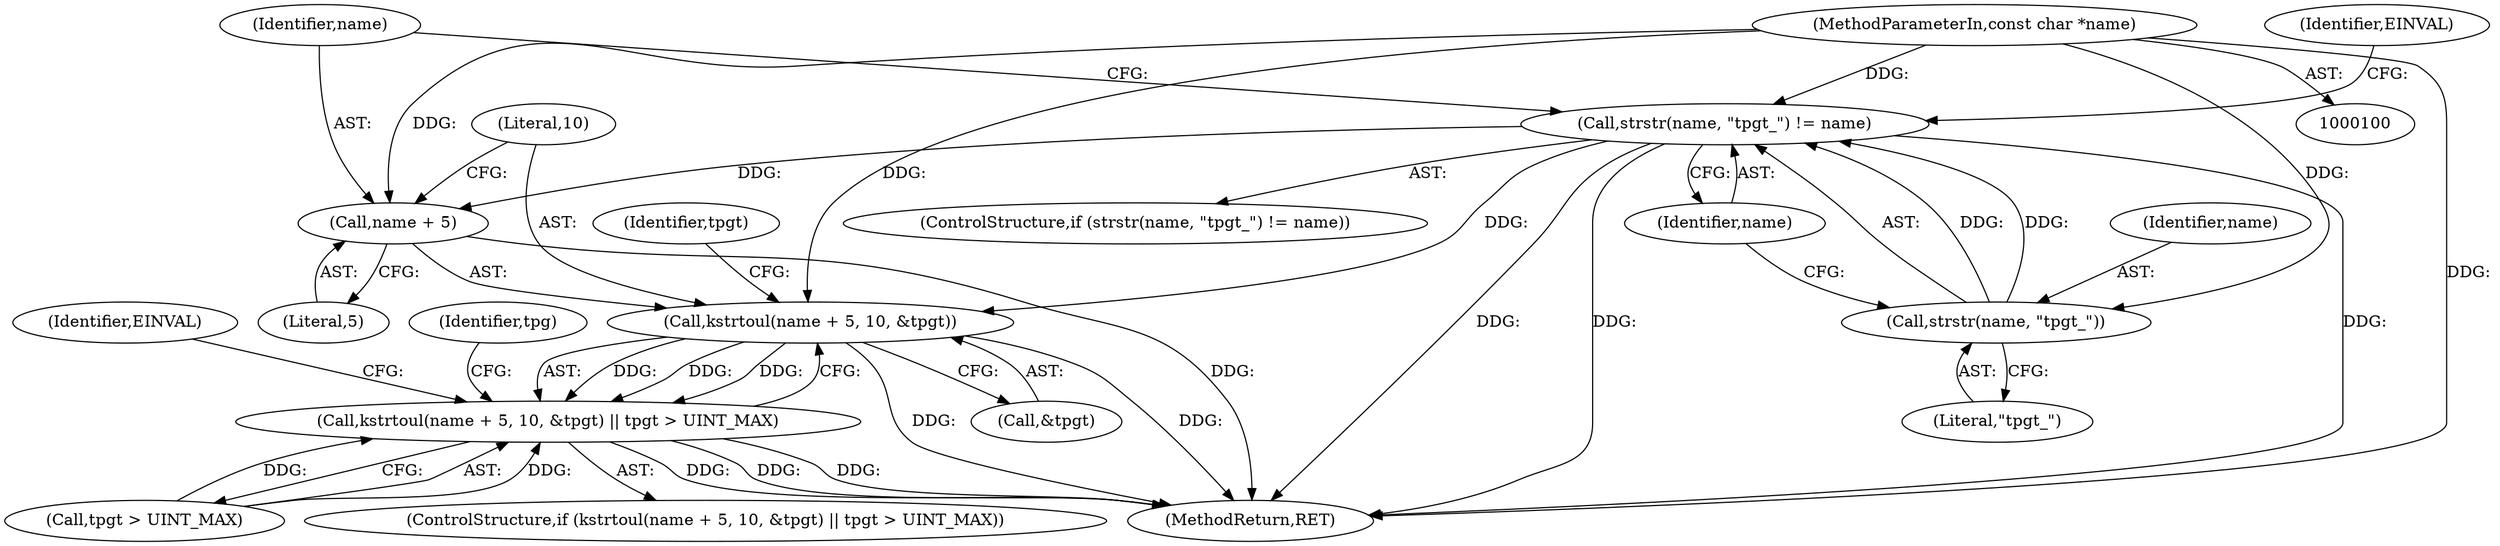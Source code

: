 digraph "0_linux_59c816c1f24df0204e01851431d3bab3eb76719c@API" {
"1000109" [label="(Call,strstr(name, \"tpgt_\") != name)"];
"1000110" [label="(Call,strstr(name, \"tpgt_\"))"];
"1000103" [label="(MethodParameterIn,const char *name)"];
"1000120" [label="(Call,kstrtoul(name + 5, 10, &tpgt))"];
"1000119" [label="(Call,kstrtoul(name + 5, 10, &tpgt) || tpgt > UINT_MAX)"];
"1000121" [label="(Call,name + 5)"];
"1000109" [label="(Call,strstr(name, \"tpgt_\") != name)"];
"1000120" [label="(Call,kstrtoul(name + 5, 10, &tpgt))"];
"1000103" [label="(MethodParameterIn,const char *name)"];
"1000127" [label="(Call,tpgt > UINT_MAX)"];
"1000123" [label="(Literal,5)"];
"1000108" [label="(ControlStructure,if (strstr(name, \"tpgt_\") != name))"];
"1000111" [label="(Identifier,name)"];
"1000133" [label="(Identifier,EINVAL)"];
"1000125" [label="(Call,&tpgt)"];
"1000135" [label="(Identifier,tpg)"];
"1000112" [label="(Literal,\"tpgt_\")"];
"1000119" [label="(Call,kstrtoul(name + 5, 10, &tpgt) || tpgt > UINT_MAX)"];
"1000124" [label="(Literal,10)"];
"1000110" [label="(Call,strstr(name, \"tpgt_\"))"];
"1000113" [label="(Identifier,name)"];
"1000128" [label="(Identifier,tpgt)"];
"1000117" [label="(Identifier,EINVAL)"];
"1000211" [label="(MethodReturn,RET)"];
"1000122" [label="(Identifier,name)"];
"1000121" [label="(Call,name + 5)"];
"1000118" [label="(ControlStructure,if (kstrtoul(name + 5, 10, &tpgt) || tpgt > UINT_MAX))"];
"1000109" -> "1000108"  [label="AST: "];
"1000109" -> "1000113"  [label="CFG: "];
"1000110" -> "1000109"  [label="AST: "];
"1000113" -> "1000109"  [label="AST: "];
"1000117" -> "1000109"  [label="CFG: "];
"1000122" -> "1000109"  [label="CFG: "];
"1000109" -> "1000211"  [label="DDG: "];
"1000109" -> "1000211"  [label="DDG: "];
"1000109" -> "1000211"  [label="DDG: "];
"1000110" -> "1000109"  [label="DDG: "];
"1000110" -> "1000109"  [label="DDG: "];
"1000103" -> "1000109"  [label="DDG: "];
"1000109" -> "1000120"  [label="DDG: "];
"1000109" -> "1000121"  [label="DDG: "];
"1000110" -> "1000112"  [label="CFG: "];
"1000111" -> "1000110"  [label="AST: "];
"1000112" -> "1000110"  [label="AST: "];
"1000113" -> "1000110"  [label="CFG: "];
"1000103" -> "1000110"  [label="DDG: "];
"1000103" -> "1000100"  [label="AST: "];
"1000103" -> "1000211"  [label="DDG: "];
"1000103" -> "1000120"  [label="DDG: "];
"1000103" -> "1000121"  [label="DDG: "];
"1000120" -> "1000119"  [label="AST: "];
"1000120" -> "1000125"  [label="CFG: "];
"1000121" -> "1000120"  [label="AST: "];
"1000124" -> "1000120"  [label="AST: "];
"1000125" -> "1000120"  [label="AST: "];
"1000128" -> "1000120"  [label="CFG: "];
"1000119" -> "1000120"  [label="CFG: "];
"1000120" -> "1000211"  [label="DDG: "];
"1000120" -> "1000211"  [label="DDG: "];
"1000120" -> "1000119"  [label="DDG: "];
"1000120" -> "1000119"  [label="DDG: "];
"1000120" -> "1000119"  [label="DDG: "];
"1000119" -> "1000118"  [label="AST: "];
"1000119" -> "1000127"  [label="CFG: "];
"1000127" -> "1000119"  [label="AST: "];
"1000133" -> "1000119"  [label="CFG: "];
"1000135" -> "1000119"  [label="CFG: "];
"1000119" -> "1000211"  [label="DDG: "];
"1000119" -> "1000211"  [label="DDG: "];
"1000119" -> "1000211"  [label="DDG: "];
"1000127" -> "1000119"  [label="DDG: "];
"1000127" -> "1000119"  [label="DDG: "];
"1000121" -> "1000123"  [label="CFG: "];
"1000122" -> "1000121"  [label="AST: "];
"1000123" -> "1000121"  [label="AST: "];
"1000124" -> "1000121"  [label="CFG: "];
"1000121" -> "1000211"  [label="DDG: "];
}
